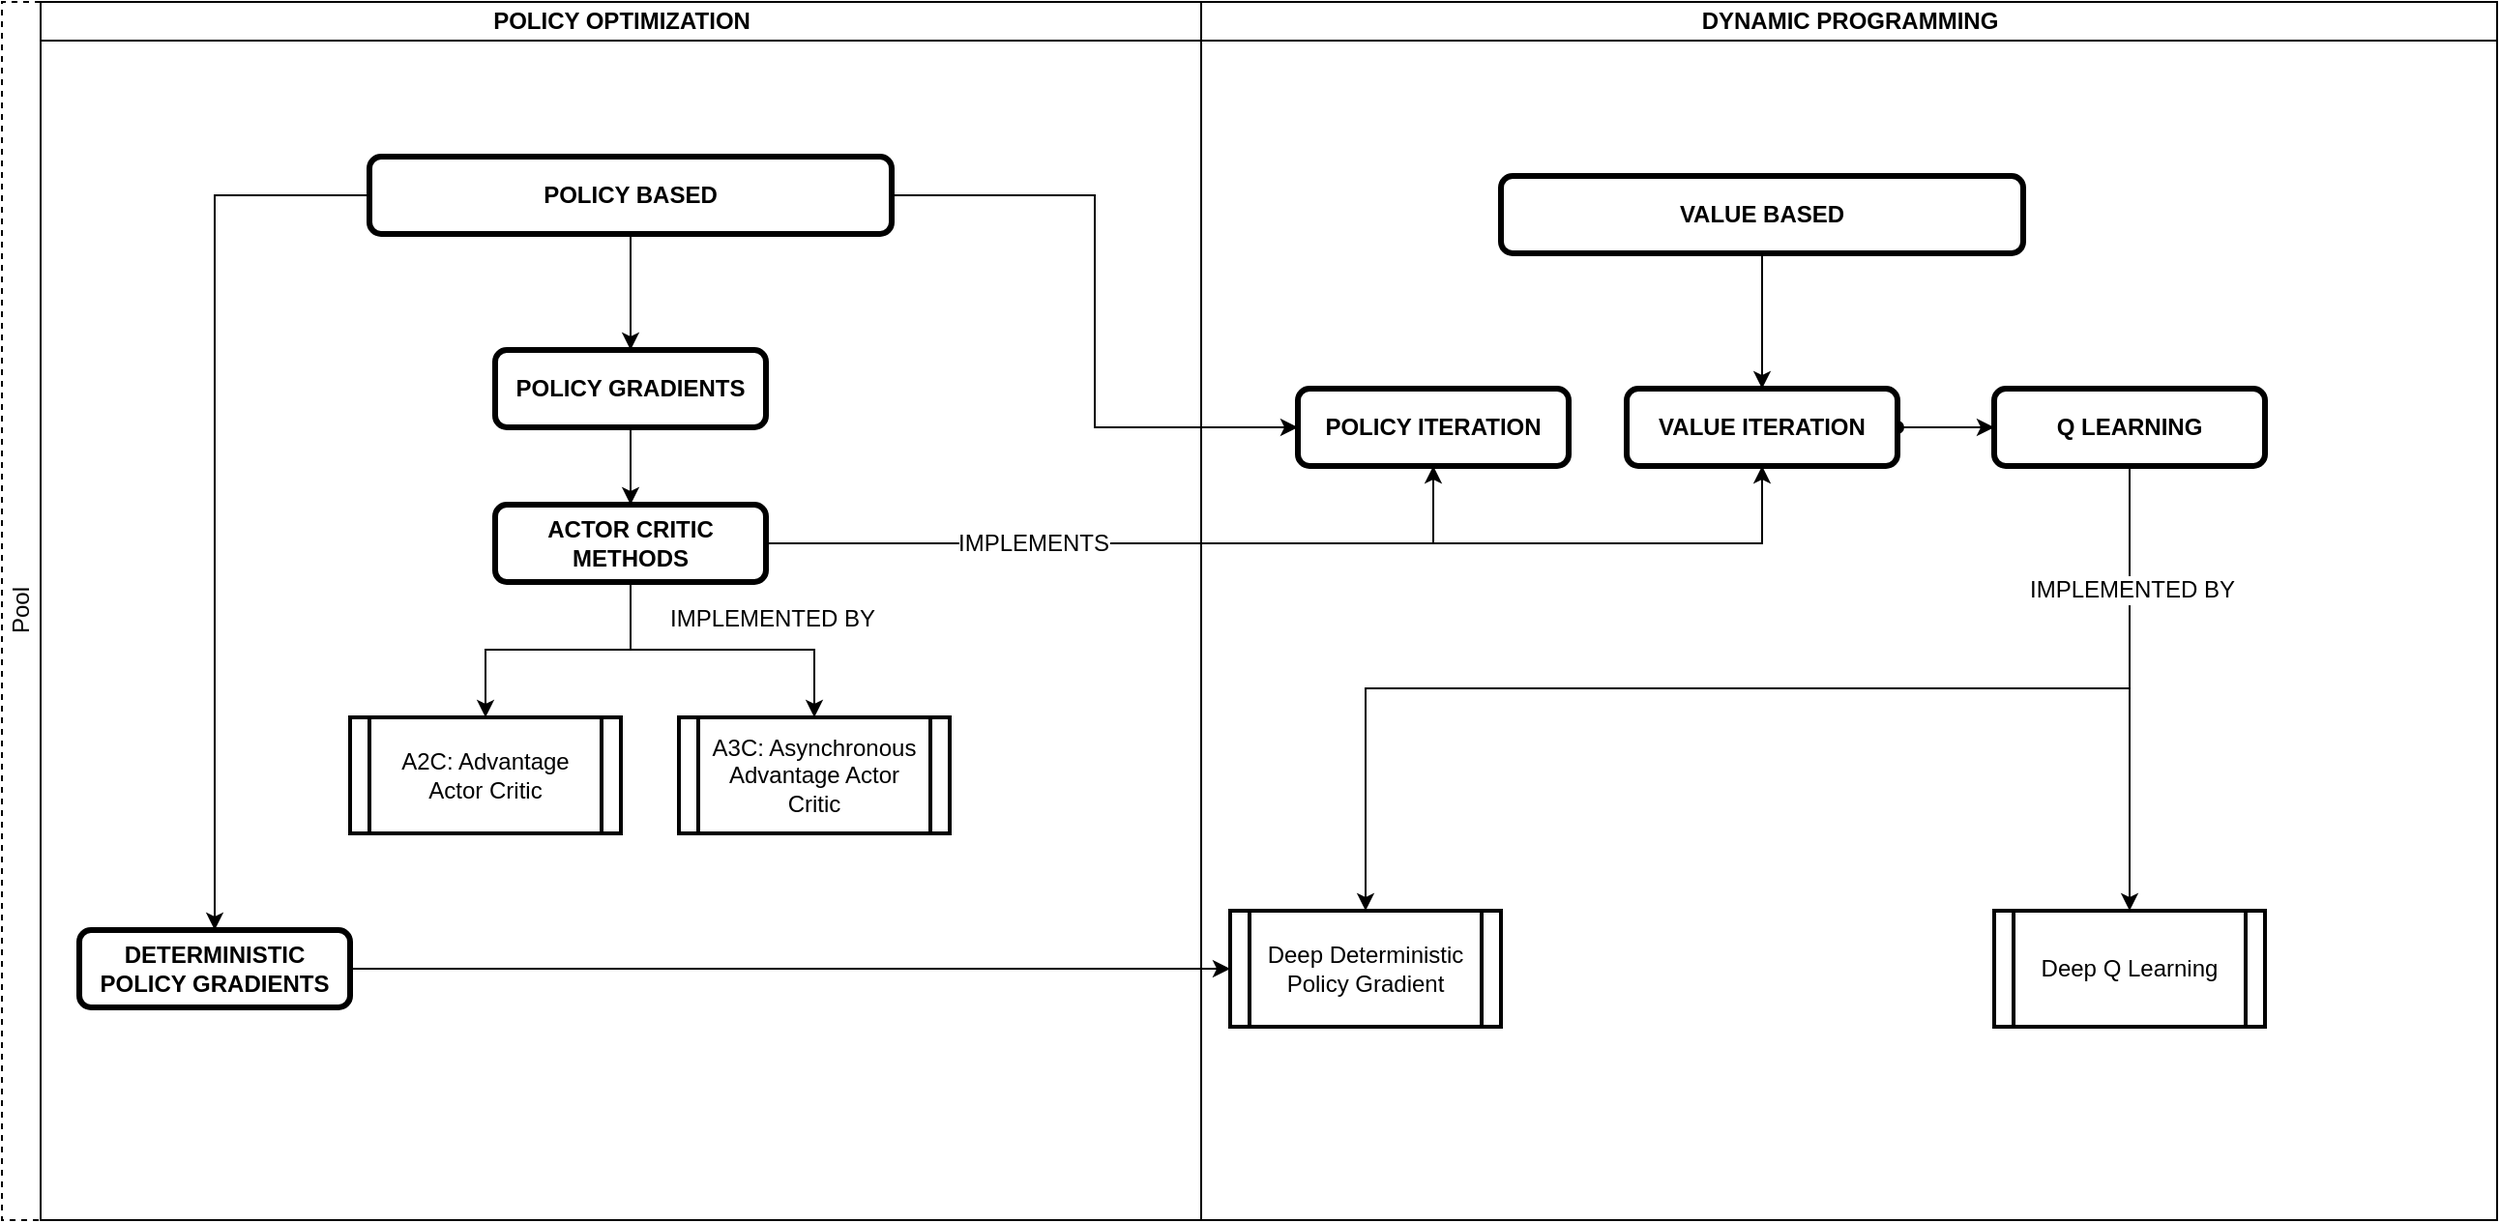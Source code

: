 <mxfile version="14.2.3" type="github">
  <diagram id="itfFSbHJjzJmagY1wGEo" name="Page-1">
    <mxGraphModel dx="1266" dy="747" grid="1" gridSize="10" guides="1" tooltips="1" connect="1" arrows="1" fold="1" page="1" pageScale="1" pageWidth="850" pageHeight="1100" math="0" shadow="0">
      <root>
        <mxCell id="0" />
        <mxCell id="1" parent="0" />
        <mxCell id="X-N_1AyS5iZLXX1cf-D--36" value="Pool" style="swimlane;html=1;childLayout=stackLayout;resizeParent=1;resizeParentMax=0;startSize=20;horizontal=0;horizontalStack=1;dashed=1;strokeColor=#000000;strokeWidth=1;fillColor=none;fontSize=12;fontStyle=0" parent="1" vertex="1">
          <mxGeometry x="710" y="380" width="1290" height="630" as="geometry" />
        </mxCell>
        <mxCell id="X-N_1AyS5iZLXX1cf-D--37" value="POLICY OPTIMIZATION" style="swimlane;html=1;startSize=20;fontSize=12;" parent="X-N_1AyS5iZLXX1cf-D--36" vertex="1">
          <mxGeometry x="20" width="600" height="630" as="geometry" />
        </mxCell>
        <mxCell id="X-N_1AyS5iZLXX1cf-D--47" style="edgeStyle=orthogonalEdgeStyle;rounded=0;orthogonalLoop=1;jettySize=auto;html=1;exitX=0;exitY=0.5;exitDx=0;exitDy=0;fontSize=12;" parent="X-N_1AyS5iZLXX1cf-D--37" source="X-N_1AyS5iZLXX1cf-D--3" target="X-N_1AyS5iZLXX1cf-D--21" edge="1">
          <mxGeometry relative="1" as="geometry" />
        </mxCell>
        <mxCell id="X-N_1AyS5iZLXX1cf-D--55" style="edgeStyle=orthogonalEdgeStyle;rounded=0;orthogonalLoop=1;jettySize=auto;html=1;exitX=0.5;exitY=1;exitDx=0;exitDy=0;fontSize=12;" parent="X-N_1AyS5iZLXX1cf-D--37" source="X-N_1AyS5iZLXX1cf-D--3" target="X-N_1AyS5iZLXX1cf-D--1" edge="1">
          <mxGeometry relative="1" as="geometry" />
        </mxCell>
        <mxCell id="X-N_1AyS5iZLXX1cf-D--3" value="POLICY BASED" style="rounded=1;whiteSpace=wrap;html=1;strokeWidth=3;fontStyle=1;fontSize=12;" parent="X-N_1AyS5iZLXX1cf-D--37" vertex="1">
          <mxGeometry x="170" y="80" width="270" height="40" as="geometry" />
        </mxCell>
        <mxCell id="X-N_1AyS5iZLXX1cf-D--21" value="DETERMINISTIC POLICY GRADIENTS" style="rounded=1;whiteSpace=wrap;html=1;fontStyle=1;strokeWidth=3;fontSize=12;" parent="X-N_1AyS5iZLXX1cf-D--37" vertex="1">
          <mxGeometry x="20" y="480" width="140" height="40" as="geometry" />
        </mxCell>
        <mxCell id="X-N_1AyS5iZLXX1cf-D--57" style="edgeStyle=orthogonalEdgeStyle;rounded=0;orthogonalLoop=1;jettySize=auto;html=1;exitX=0.5;exitY=1;exitDx=0;exitDy=0;fontSize=12;" parent="X-N_1AyS5iZLXX1cf-D--37" source="X-N_1AyS5iZLXX1cf-D--1" target="X-N_1AyS5iZLXX1cf-D--13" edge="1">
          <mxGeometry relative="1" as="geometry" />
        </mxCell>
        <mxCell id="X-N_1AyS5iZLXX1cf-D--1" value="POLICY GRADIENTS" style="rounded=1;whiteSpace=wrap;html=1;fontStyle=1;strokeWidth=3;fontSize=12;" parent="X-N_1AyS5iZLXX1cf-D--37" vertex="1">
          <mxGeometry x="235" y="180" width="140" height="40" as="geometry" />
        </mxCell>
        <mxCell id="X-N_1AyS5iZLXX1cf-D--52" style="edgeStyle=orthogonalEdgeStyle;rounded=0;orthogonalLoop=1;jettySize=auto;html=1;exitX=0.5;exitY=1;exitDx=0;exitDy=0;fontSize=12;" parent="X-N_1AyS5iZLXX1cf-D--37" source="X-N_1AyS5iZLXX1cf-D--13" target="X-N_1AyS5iZLXX1cf-D--61" edge="1">
          <mxGeometry relative="1" as="geometry">
            <mxPoint x="340" y="360" as="targetPoint" />
          </mxGeometry>
        </mxCell>
        <mxCell id="X-N_1AyS5iZLXX1cf-D--53" style="edgeStyle=orthogonalEdgeStyle;rounded=0;orthogonalLoop=1;jettySize=auto;html=1;exitX=0.5;exitY=1;exitDx=0;exitDy=0;fontSize=12;" parent="X-N_1AyS5iZLXX1cf-D--37" source="X-N_1AyS5iZLXX1cf-D--13" target="X-N_1AyS5iZLXX1cf-D--85" edge="1">
          <mxGeometry relative="1" as="geometry">
            <mxPoint x="500.0" y="360" as="targetPoint" />
          </mxGeometry>
        </mxCell>
        <mxCell id="X-N_1AyS5iZLXX1cf-D--13" value="ACTOR CRITIC METHODS" style="rounded=1;whiteSpace=wrap;html=1;fontStyle=1;strokeWidth=3;fontSize=12;" parent="X-N_1AyS5iZLXX1cf-D--37" vertex="1">
          <mxGeometry x="235" y="260" width="140" height="40" as="geometry" />
        </mxCell>
        <mxCell id="X-N_1AyS5iZLXX1cf-D--61" value="&lt;div&gt;&lt;span&gt;A2C: Advantage &lt;br&gt;&lt;/span&gt;&lt;/div&gt;&lt;div&gt;&lt;span&gt;Actor Critic&lt;/span&gt;&lt;/div&gt;" style="shape=process;whiteSpace=wrap;html=1;backgroundOutline=1;strokeColor=#000000;strokeWidth=2;fillColor=none;fontSize=12;rounded=0;fontStyle=0;size=0.071;" parent="X-N_1AyS5iZLXX1cf-D--37" vertex="1">
          <mxGeometry x="160" y="370" width="140" height="60" as="geometry" />
        </mxCell>
        <mxCell id="X-N_1AyS5iZLXX1cf-D--85" value="&lt;div&gt;&lt;span&gt;A3C: Asynchronous Advantage Actor Critic&lt;/span&gt;&lt;/div&gt;" style="shape=process;whiteSpace=wrap;html=1;backgroundOutline=1;strokeColor=#000000;strokeWidth=2;fillColor=none;fontSize=12;rounded=0;fontStyle=0;size=0.071;" parent="X-N_1AyS5iZLXX1cf-D--37" vertex="1">
          <mxGeometry x="330" y="370" width="140" height="60" as="geometry" />
        </mxCell>
        <mxCell id="X-N_1AyS5iZLXX1cf-D--38" value="DYNAMIC PROGRAMMING" style="swimlane;html=1;startSize=20;fontSize=12;" parent="X-N_1AyS5iZLXX1cf-D--36" vertex="1">
          <mxGeometry x="620" width="670" height="630" as="geometry">
            <mxRectangle x="620" width="30" height="630" as="alternateBounds" />
          </mxGeometry>
        </mxCell>
        <mxCell id="X-N_1AyS5iZLXX1cf-D--114" style="edgeStyle=orthogonalEdgeStyle;rounded=0;orthogonalLoop=1;jettySize=auto;html=1;exitX=0.5;exitY=1;exitDx=0;exitDy=0;strokeColor=#000000;fontSize=12;" parent="X-N_1AyS5iZLXX1cf-D--38" source="X-N_1AyS5iZLXX1cf-D--18" target="X-N_1AyS5iZLXX1cf-D--23" edge="1">
          <mxGeometry relative="1" as="geometry" />
        </mxCell>
        <mxCell id="X-N_1AyS5iZLXX1cf-D--18" value="VALUE BASED" style="rounded=1;whiteSpace=wrap;html=1;strokeWidth=3;fontStyle=1;fontSize=12;" parent="X-N_1AyS5iZLXX1cf-D--38" vertex="1">
          <mxGeometry x="155" y="90" width="270" height="40" as="geometry" />
        </mxCell>
        <mxCell id="X-N_1AyS5iZLXX1cf-D--2" value="POLICY ITERATION" style="rounded=1;whiteSpace=wrap;html=1;fontStyle=1;strokeWidth=3;fontSize=12;" parent="X-N_1AyS5iZLXX1cf-D--38" vertex="1">
          <mxGeometry x="50" y="200" width="140" height="40" as="geometry" />
        </mxCell>
        <mxCell id="X-N_1AyS5iZLXX1cf-D--147" style="edgeStyle=orthogonalEdgeStyle;rounded=0;orthogonalLoop=1;jettySize=auto;html=1;exitX=0.5;exitY=1;exitDx=0;exitDy=0;startArrow=none;startFill=0;endArrow=classic;endFill=1;strokeColor=#000000;strokeWidth=1;fontSize=12;" parent="X-N_1AyS5iZLXX1cf-D--38" source="X-N_1AyS5iZLXX1cf-D--40" target="X-N_1AyS5iZLXX1cf-D--131" edge="1">
          <mxGeometry relative="1" as="geometry" />
        </mxCell>
        <mxCell id="X-N_1AyS5iZLXX1cf-D--40" value="Q LEARNING" style="rounded=1;whiteSpace=wrap;html=1;fontStyle=1;strokeWidth=3;fontSize=12;" parent="X-N_1AyS5iZLXX1cf-D--38" vertex="1">
          <mxGeometry x="410" y="200" width="140" height="40" as="geometry" />
        </mxCell>
        <mxCell id="X-N_1AyS5iZLXX1cf-D--136" style="edgeStyle=orthogonalEdgeStyle;rounded=0;orthogonalLoop=1;jettySize=auto;html=1;exitX=1;exitY=0.5;exitDx=0;exitDy=0;startArrow=oval;startFill=1;strokeColor=#000000;fontSize=12;" parent="X-N_1AyS5iZLXX1cf-D--38" source="X-N_1AyS5iZLXX1cf-D--23" target="X-N_1AyS5iZLXX1cf-D--40" edge="1">
          <mxGeometry relative="1" as="geometry" />
        </mxCell>
        <mxCell id="X-N_1AyS5iZLXX1cf-D--23" value="VALUE ITERATION" style="rounded=1;whiteSpace=wrap;html=1;fontStyle=1;strokeWidth=3;fontSize=12;" parent="X-N_1AyS5iZLXX1cf-D--38" vertex="1">
          <mxGeometry x="220" y="200" width="140" height="40" as="geometry" />
        </mxCell>
        <mxCell id="X-N_1AyS5iZLXX1cf-D--131" value="Deep Q Learning" style="shape=process;whiteSpace=wrap;html=1;backgroundOutline=1;strokeColor=#000000;strokeWidth=2;fillColor=none;fontSize=12;rounded=0;fontStyle=0;size=0.071;" parent="X-N_1AyS5iZLXX1cf-D--38" vertex="1">
          <mxGeometry x="410" y="470" width="140" height="60" as="geometry" />
        </mxCell>
        <mxCell id="X-N_1AyS5iZLXX1cf-D--112" value="Deep Deterministic Policy Gradient" style="shape=process;whiteSpace=wrap;html=1;backgroundOutline=1;strokeColor=#000000;strokeWidth=2;fillColor=none;fontSize=12;rounded=0;fontStyle=0;size=0.071;" parent="X-N_1AyS5iZLXX1cf-D--38" vertex="1">
          <mxGeometry x="15" y="470" width="140" height="60" as="geometry" />
        </mxCell>
        <mxCell id="X-N_1AyS5iZLXX1cf-D--148" style="edgeStyle=orthogonalEdgeStyle;rounded=0;orthogonalLoop=1;jettySize=auto;html=1;exitX=0.5;exitY=1;exitDx=0;exitDy=0;startArrow=none;startFill=0;endArrow=classic;endFill=1;strokeColor=#000000;strokeWidth=1;fontSize=12;entryX=0.5;entryY=0;entryDx=0;entryDy=0;" parent="X-N_1AyS5iZLXX1cf-D--38" source="X-N_1AyS5iZLXX1cf-D--40" target="X-N_1AyS5iZLXX1cf-D--112" edge="1">
          <mxGeometry relative="1" as="geometry">
            <mxPoint x="260" y="470.0" as="targetPoint" />
            <Array as="points">
              <mxPoint x="480" y="355" />
              <mxPoint x="85" y="355" />
            </Array>
          </mxGeometry>
        </mxCell>
        <mxCell id="X-N_1AyS5iZLXX1cf-D--149" value="IMPLEMENTED BY" style="edgeLabel;html=1;align=center;verticalAlign=middle;resizable=0;points=[];fontSize=12;" parent="X-N_1AyS5iZLXX1cf-D--148" vertex="1" connectable="0">
          <mxGeometry x="-0.797" y="1" relative="1" as="geometry">
            <mxPoint as="offset" />
          </mxGeometry>
        </mxCell>
        <mxCell id="X-N_1AyS5iZLXX1cf-D--17" style="edgeStyle=orthogonalEdgeStyle;rounded=0;orthogonalLoop=1;jettySize=auto;html=1;exitX=1;exitY=0.5;exitDx=0;exitDy=0;fontSize=12;" parent="X-N_1AyS5iZLXX1cf-D--36" source="X-N_1AyS5iZLXX1cf-D--13" target="X-N_1AyS5iZLXX1cf-D--2" edge="1">
          <mxGeometry relative="1" as="geometry" />
        </mxCell>
        <mxCell id="X-N_1AyS5iZLXX1cf-D--49" style="edgeStyle=orthogonalEdgeStyle;rounded=0;orthogonalLoop=1;jettySize=auto;html=1;entryX=0;entryY=0.5;entryDx=0;entryDy=0;fontSize=12;" parent="X-N_1AyS5iZLXX1cf-D--36" source="X-N_1AyS5iZLXX1cf-D--3" target="X-N_1AyS5iZLXX1cf-D--2" edge="1">
          <mxGeometry relative="1" as="geometry" />
        </mxCell>
        <mxCell id="X-N_1AyS5iZLXX1cf-D--133" style="edgeStyle=orthogonalEdgeStyle;rounded=0;orthogonalLoop=1;jettySize=auto;html=1;exitX=1;exitY=0.5;exitDx=0;exitDy=0;startArrow=none;startFill=0;strokeColor=#000000;fontSize=12;" parent="X-N_1AyS5iZLXX1cf-D--36" source="X-N_1AyS5iZLXX1cf-D--13" target="X-N_1AyS5iZLXX1cf-D--23" edge="1">
          <mxGeometry relative="1" as="geometry" />
        </mxCell>
        <mxCell id="X-N_1AyS5iZLXX1cf-D--140" value="IMPLEMENTS" style="edgeLabel;html=1;align=center;verticalAlign=middle;resizable=0;points=[];fontSize=12;" parent="X-N_1AyS5iZLXX1cf-D--133" vertex="1" connectable="0">
          <mxGeometry x="-0.504" relative="1" as="geometry">
            <mxPoint as="offset" />
          </mxGeometry>
        </mxCell>
        <mxCell id="X-N_1AyS5iZLXX1cf-D--146" style="edgeStyle=orthogonalEdgeStyle;rounded=0;orthogonalLoop=1;jettySize=auto;html=1;exitX=1;exitY=0.5;exitDx=0;exitDy=0;startArrow=none;startFill=0;endArrow=classic;endFill=1;strokeColor=#000000;fontSize=12;" parent="X-N_1AyS5iZLXX1cf-D--36" source="X-N_1AyS5iZLXX1cf-D--21" target="X-N_1AyS5iZLXX1cf-D--112" edge="1">
          <mxGeometry relative="1" as="geometry" />
        </mxCell>
        <mxCell id="X-N_1AyS5iZLXX1cf-D--141" value="IMPLEMENTED BY" style="edgeLabel;html=1;align=center;verticalAlign=middle;resizable=0;points=[];fontSize=12;" parent="1" vertex="1" connectable="0">
          <mxGeometry x="1252.647" y="669.984" as="geometry">
            <mxPoint x="-145" y="29" as="offset" />
          </mxGeometry>
        </mxCell>
      </root>
    </mxGraphModel>
  </diagram>
</mxfile>
